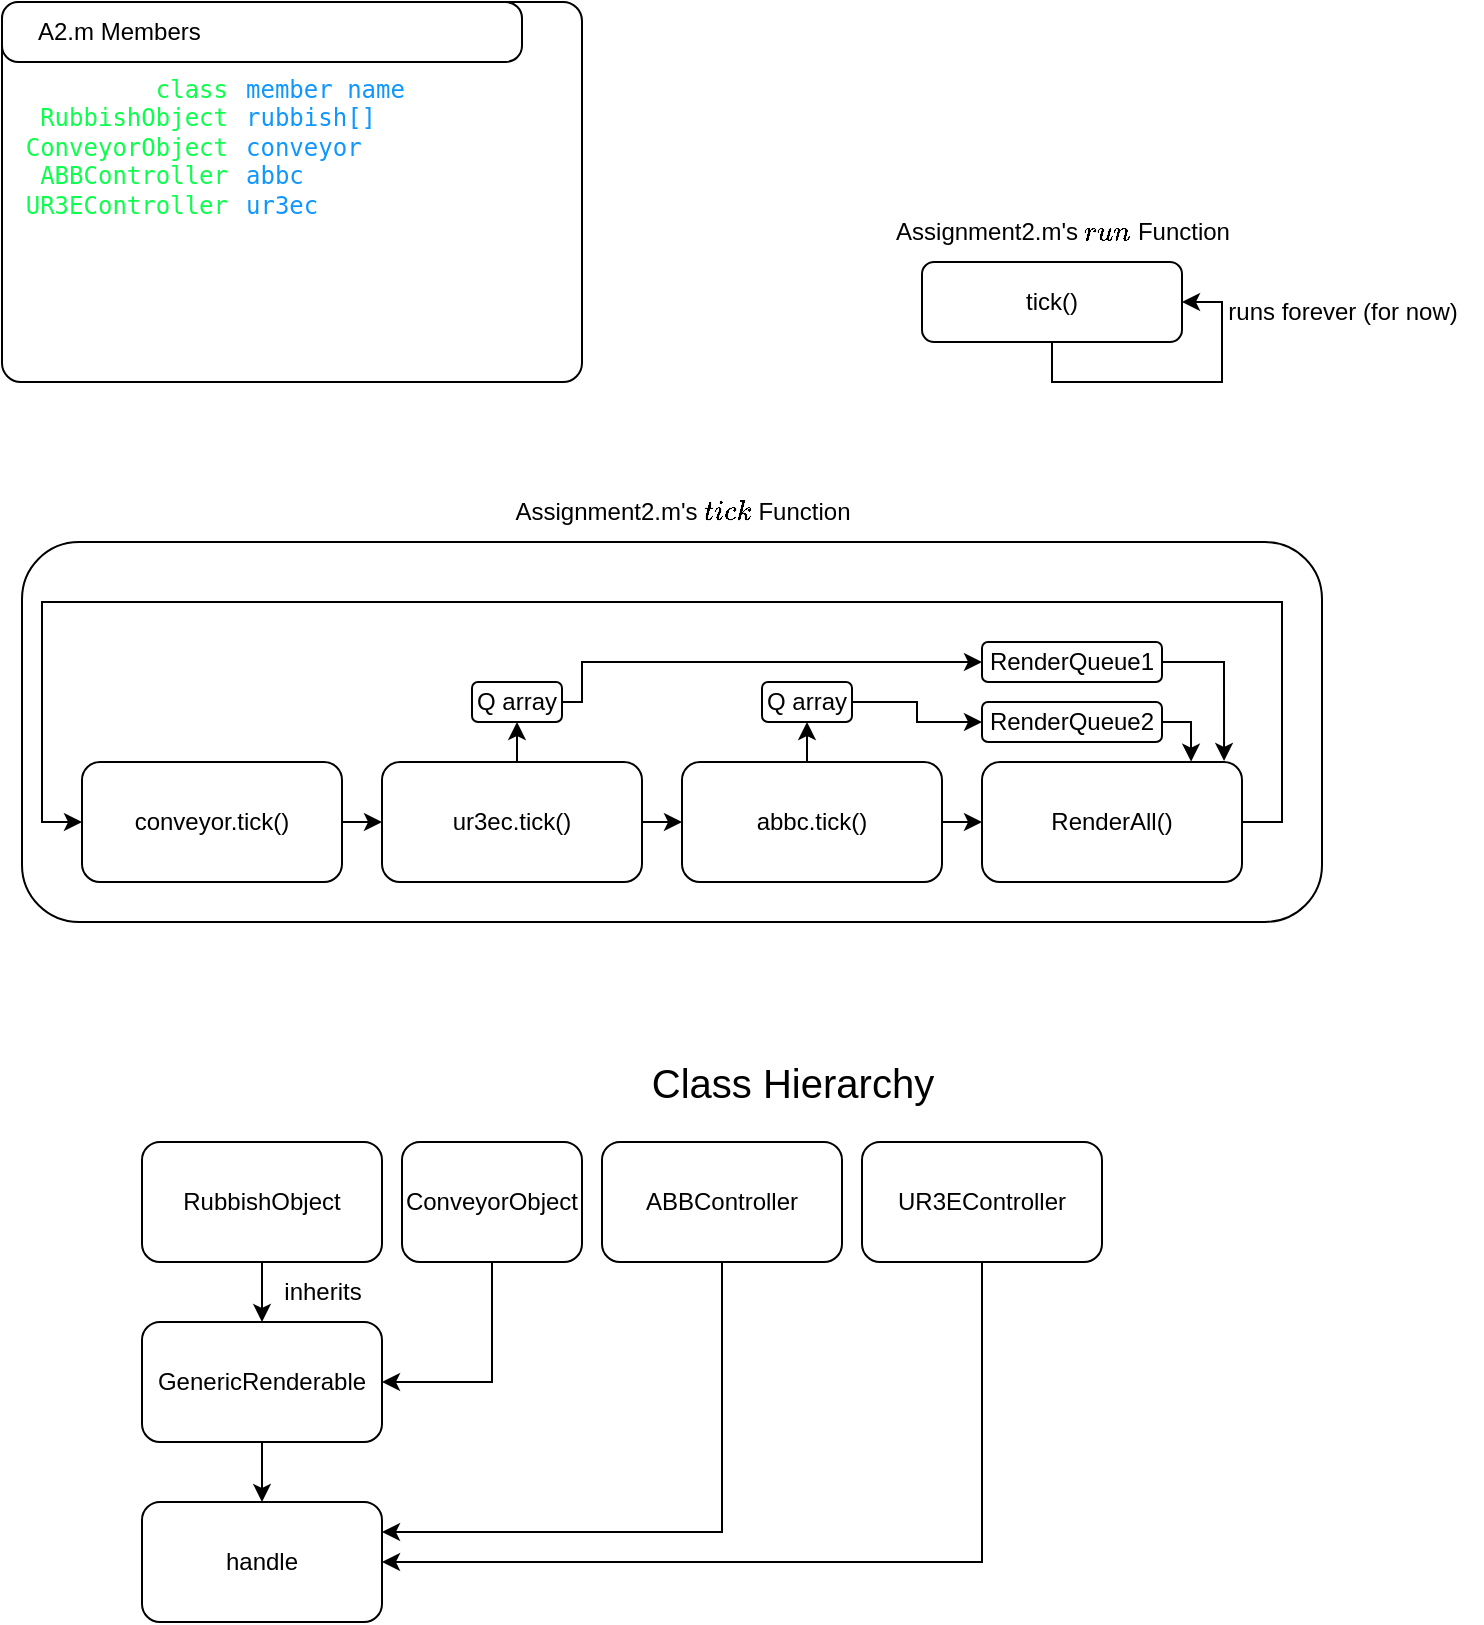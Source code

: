 <mxfile version="24.7.17">
  <diagram name="Page-1" id="f_oSXpMA19RWespZ0-oS">
    <mxGraphModel dx="1619" dy="901" grid="1" gridSize="10" guides="1" tooltips="1" connect="1" arrows="1" fold="1" page="1" pageScale="1" pageWidth="850" pageHeight="1100" math="0" shadow="0">
      <root>
        <mxCell id="0" />
        <mxCell id="1" parent="0" />
        <mxCell id="xGcioNu-X7Z4MWMmt2jp-2" value="" style="rounded=1;whiteSpace=wrap;html=1;" vertex="1" parent="1">
          <mxGeometry x="50" y="310" width="650" height="190" as="geometry" />
        </mxCell>
        <mxCell id="xGcioNu-X7Z4MWMmt2jp-3" value="tick()" style="rounded=1;whiteSpace=wrap;html=1;" vertex="1" parent="1">
          <mxGeometry x="500" y="170" width="130" height="40" as="geometry" />
        </mxCell>
        <mxCell id="xGcioNu-X7Z4MWMmt2jp-4" value="Assignment2.m&#39;s `run` Function" style="text;html=1;align=center;verticalAlign=middle;resizable=0;points=[];autosize=1;strokeColor=none;fillColor=none;" vertex="1" parent="1">
          <mxGeometry x="475" y="140" width="190" height="30" as="geometry" />
        </mxCell>
        <mxCell id="xGcioNu-X7Z4MWMmt2jp-5" style="edgeStyle=orthogonalEdgeStyle;rounded=0;orthogonalLoop=1;jettySize=auto;html=1;exitX=0.5;exitY=1;exitDx=0;exitDy=0;entryX=1;entryY=0.5;entryDx=0;entryDy=0;" edge="1" parent="1" source="xGcioNu-X7Z4MWMmt2jp-3" target="xGcioNu-X7Z4MWMmt2jp-3">
          <mxGeometry relative="1" as="geometry" />
        </mxCell>
        <mxCell id="xGcioNu-X7Z4MWMmt2jp-6" value="runs forever (for now)" style="text;html=1;align=center;verticalAlign=middle;resizable=0;points=[];autosize=1;strokeColor=none;fillColor=none;" vertex="1" parent="1">
          <mxGeometry x="640" y="180" width="140" height="30" as="geometry" />
        </mxCell>
        <mxCell id="xGcioNu-X7Z4MWMmt2jp-7" value="Assignment2.m&#39;s `tick` Function" style="text;html=1;align=center;verticalAlign=middle;resizable=0;points=[];autosize=1;strokeColor=none;fillColor=none;" vertex="1" parent="1">
          <mxGeometry x="285" y="280" width="190" height="30" as="geometry" />
        </mxCell>
        <mxCell id="xGcioNu-X7Z4MWMmt2jp-41" style="edgeStyle=orthogonalEdgeStyle;rounded=0;orthogonalLoop=1;jettySize=auto;html=1;exitX=1;exitY=0.5;exitDx=0;exitDy=0;entryX=0;entryY=0.5;entryDx=0;entryDy=0;" edge="1" parent="1" source="xGcioNu-X7Z4MWMmt2jp-8" target="xGcioNu-X7Z4MWMmt2jp-39">
          <mxGeometry relative="1" as="geometry" />
        </mxCell>
        <mxCell id="xGcioNu-X7Z4MWMmt2jp-8" value="conveyor.tick()" style="rounded=1;whiteSpace=wrap;html=1;" vertex="1" parent="1">
          <mxGeometry x="80" y="420" width="130" height="60" as="geometry" />
        </mxCell>
        <mxCell id="xGcioNu-X7Z4MWMmt2jp-14" style="edgeStyle=orthogonalEdgeStyle;rounded=0;orthogonalLoop=1;jettySize=auto;html=1;exitX=0.5;exitY=1;exitDx=0;exitDy=0;entryX=0.5;entryY=0;entryDx=0;entryDy=0;" edge="1" parent="1" source="xGcioNu-X7Z4MWMmt2jp-9" target="xGcioNu-X7Z4MWMmt2jp-12">
          <mxGeometry relative="1" as="geometry" />
        </mxCell>
        <mxCell id="xGcioNu-X7Z4MWMmt2jp-9" value="&lt;div&gt;RubbishObject&lt;/div&gt;" style="rounded=1;whiteSpace=wrap;html=1;" vertex="1" parent="1">
          <mxGeometry x="110" y="610" width="120" height="60" as="geometry" />
        </mxCell>
        <mxCell id="xGcioNu-X7Z4MWMmt2jp-10" value="Class Hierarchy" style="text;html=1;align=center;verticalAlign=middle;resizable=0;points=[];autosize=1;strokeColor=none;fillColor=none;fontSize=20;" vertex="1" parent="1">
          <mxGeometry x="355" y="560" width="160" height="40" as="geometry" />
        </mxCell>
        <mxCell id="xGcioNu-X7Z4MWMmt2jp-27" style="edgeStyle=orthogonalEdgeStyle;rounded=0;orthogonalLoop=1;jettySize=auto;html=1;exitX=0.5;exitY=1;exitDx=0;exitDy=0;entryX=0.5;entryY=0;entryDx=0;entryDy=0;" edge="1" parent="1" source="xGcioNu-X7Z4MWMmt2jp-12" target="xGcioNu-X7Z4MWMmt2jp-25">
          <mxGeometry relative="1" as="geometry" />
        </mxCell>
        <mxCell id="xGcioNu-X7Z4MWMmt2jp-12" value="GenericRenderable" style="rounded=1;whiteSpace=wrap;html=1;" vertex="1" parent="1">
          <mxGeometry x="110" y="700" width="120" height="60" as="geometry" />
        </mxCell>
        <mxCell id="xGcioNu-X7Z4MWMmt2jp-31" style="edgeStyle=orthogonalEdgeStyle;rounded=0;orthogonalLoop=1;jettySize=auto;html=1;exitX=0.5;exitY=1;exitDx=0;exitDy=0;entryX=1;entryY=0.25;entryDx=0;entryDy=0;" edge="1" parent="1" source="xGcioNu-X7Z4MWMmt2jp-13" target="xGcioNu-X7Z4MWMmt2jp-25">
          <mxGeometry relative="1" as="geometry" />
        </mxCell>
        <mxCell id="xGcioNu-X7Z4MWMmt2jp-13" value="ABBController" style="rounded=1;whiteSpace=wrap;html=1;" vertex="1" parent="1">
          <mxGeometry x="340" y="610" width="120" height="60" as="geometry" />
        </mxCell>
        <mxCell id="xGcioNu-X7Z4MWMmt2jp-15" value="inherits" style="text;html=1;align=center;verticalAlign=middle;resizable=0;points=[];autosize=1;strokeColor=none;fillColor=none;" vertex="1" parent="1">
          <mxGeometry x="170" y="670" width="60" height="30" as="geometry" />
        </mxCell>
        <mxCell id="xGcioNu-X7Z4MWMmt2jp-17" style="edgeStyle=orthogonalEdgeStyle;rounded=0;orthogonalLoop=1;jettySize=auto;html=1;exitX=0.5;exitY=1;exitDx=0;exitDy=0;entryX=1;entryY=0.5;entryDx=0;entryDy=0;" edge="1" parent="1" source="xGcioNu-X7Z4MWMmt2jp-16" target="xGcioNu-X7Z4MWMmt2jp-12">
          <mxGeometry relative="1" as="geometry" />
        </mxCell>
        <mxCell id="xGcioNu-X7Z4MWMmt2jp-16" value="ConveyorObject" style="rounded=1;whiteSpace=wrap;html=1;" vertex="1" parent="1">
          <mxGeometry x="240" y="610" width="90" height="60" as="geometry" />
        </mxCell>
        <mxCell id="xGcioNu-X7Z4MWMmt2jp-25" value="handle" style="rounded=1;whiteSpace=wrap;html=1;" vertex="1" parent="1">
          <mxGeometry x="110" y="790" width="120" height="60" as="geometry" />
        </mxCell>
        <mxCell id="xGcioNu-X7Z4MWMmt2jp-35" style="edgeStyle=orthogonalEdgeStyle;rounded=0;orthogonalLoop=1;jettySize=auto;html=1;exitX=0.5;exitY=1;exitDx=0;exitDy=0;entryX=1;entryY=0.5;entryDx=0;entryDy=0;" edge="1" parent="1" source="xGcioNu-X7Z4MWMmt2jp-34" target="xGcioNu-X7Z4MWMmt2jp-25">
          <mxGeometry relative="1" as="geometry" />
        </mxCell>
        <mxCell id="xGcioNu-X7Z4MWMmt2jp-34" value="UR3EController" style="rounded=1;whiteSpace=wrap;html=1;" vertex="1" parent="1">
          <mxGeometry x="470" y="610" width="120" height="60" as="geometry" />
        </mxCell>
        <mxCell id="xGcioNu-X7Z4MWMmt2jp-42" style="edgeStyle=orthogonalEdgeStyle;rounded=0;orthogonalLoop=1;jettySize=auto;html=1;exitX=1;exitY=0.5;exitDx=0;exitDy=0;entryX=0;entryY=0.5;entryDx=0;entryDy=0;" edge="1" parent="1" source="xGcioNu-X7Z4MWMmt2jp-39" target="xGcioNu-X7Z4MWMmt2jp-40">
          <mxGeometry relative="1" as="geometry" />
        </mxCell>
        <mxCell id="xGcioNu-X7Z4MWMmt2jp-54" style="edgeStyle=orthogonalEdgeStyle;rounded=0;orthogonalLoop=1;jettySize=auto;html=1;exitX=0.5;exitY=0;exitDx=0;exitDy=0;entryX=0.5;entryY=1;entryDx=0;entryDy=0;" edge="1" parent="1" source="xGcioNu-X7Z4MWMmt2jp-39" target="xGcioNu-X7Z4MWMmt2jp-51">
          <mxGeometry relative="1" as="geometry" />
        </mxCell>
        <mxCell id="xGcioNu-X7Z4MWMmt2jp-39" value="ur3ec.tick()" style="rounded=1;whiteSpace=wrap;html=1;" vertex="1" parent="1">
          <mxGeometry x="230" y="420" width="130" height="60" as="geometry" />
        </mxCell>
        <mxCell id="xGcioNu-X7Z4MWMmt2jp-56" style="edgeStyle=orthogonalEdgeStyle;rounded=0;orthogonalLoop=1;jettySize=auto;html=1;exitX=0.5;exitY=0;exitDx=0;exitDy=0;entryX=0.5;entryY=1;entryDx=0;entryDy=0;" edge="1" parent="1" source="xGcioNu-X7Z4MWMmt2jp-40" target="xGcioNu-X7Z4MWMmt2jp-55">
          <mxGeometry relative="1" as="geometry" />
        </mxCell>
        <mxCell id="xGcioNu-X7Z4MWMmt2jp-58" style="edgeStyle=orthogonalEdgeStyle;rounded=0;orthogonalLoop=1;jettySize=auto;html=1;exitX=1;exitY=0.5;exitDx=0;exitDy=0;entryX=0;entryY=0.5;entryDx=0;entryDy=0;" edge="1" parent="1" source="xGcioNu-X7Z4MWMmt2jp-40" target="xGcioNu-X7Z4MWMmt2jp-57">
          <mxGeometry relative="1" as="geometry" />
        </mxCell>
        <mxCell id="xGcioNu-X7Z4MWMmt2jp-40" value="abbc.tick()" style="rounded=1;whiteSpace=wrap;html=1;" vertex="1" parent="1">
          <mxGeometry x="380" y="420" width="130" height="60" as="geometry" />
        </mxCell>
        <mxCell id="xGcioNu-X7Z4MWMmt2jp-43" value="&amp;nbsp;" style="text;whiteSpace=wrap;html=1;" vertex="1" parent="1">
          <mxGeometry x="340" y="390" width="40" height="40" as="geometry" />
        </mxCell>
        <mxCell id="xGcioNu-X7Z4MWMmt2jp-70" style="edgeStyle=orthogonalEdgeStyle;rounded=0;orthogonalLoop=1;jettySize=auto;html=1;exitX=1;exitY=0.5;exitDx=0;exitDy=0;entryX=0;entryY=0.5;entryDx=0;entryDy=0;" edge="1" parent="1" source="xGcioNu-X7Z4MWMmt2jp-51" target="xGcioNu-X7Z4MWMmt2jp-64">
          <mxGeometry relative="1" as="geometry">
            <Array as="points">
              <mxPoint x="330" y="390" />
              <mxPoint x="330" y="370" />
            </Array>
          </mxGeometry>
        </mxCell>
        <mxCell id="xGcioNu-X7Z4MWMmt2jp-51" value="Q array" style="rounded=1;whiteSpace=wrap;html=1;" vertex="1" parent="1">
          <mxGeometry x="275" y="380" width="45" height="20" as="geometry" />
        </mxCell>
        <mxCell id="xGcioNu-X7Z4MWMmt2jp-69" style="edgeStyle=orthogonalEdgeStyle;rounded=0;orthogonalLoop=1;jettySize=auto;html=1;exitX=1;exitY=0.5;exitDx=0;exitDy=0;entryX=0;entryY=0.5;entryDx=0;entryDy=0;" edge="1" parent="1" source="xGcioNu-X7Z4MWMmt2jp-55" target="xGcioNu-X7Z4MWMmt2jp-65">
          <mxGeometry relative="1" as="geometry" />
        </mxCell>
        <mxCell id="xGcioNu-X7Z4MWMmt2jp-55" value="Q array" style="rounded=1;whiteSpace=wrap;html=1;" vertex="1" parent="1">
          <mxGeometry x="420" y="380" width="45" height="20" as="geometry" />
        </mxCell>
        <mxCell id="xGcioNu-X7Z4MWMmt2jp-60" style="edgeStyle=orthogonalEdgeStyle;rounded=0;orthogonalLoop=1;jettySize=auto;html=1;exitX=1;exitY=0.5;exitDx=0;exitDy=0;entryX=0;entryY=0.5;entryDx=0;entryDy=0;" edge="1" parent="1" source="xGcioNu-X7Z4MWMmt2jp-57" target="xGcioNu-X7Z4MWMmt2jp-8">
          <mxGeometry relative="1" as="geometry">
            <Array as="points">
              <mxPoint x="680" y="450" />
              <mxPoint x="680" y="340" />
              <mxPoint x="60" y="340" />
              <mxPoint x="60" y="450" />
            </Array>
          </mxGeometry>
        </mxCell>
        <mxCell id="xGcioNu-X7Z4MWMmt2jp-57" value="RenderAll()" style="rounded=1;whiteSpace=wrap;html=1;" vertex="1" parent="1">
          <mxGeometry x="530" y="420" width="130" height="60" as="geometry" />
        </mxCell>
        <mxCell id="xGcioNu-X7Z4MWMmt2jp-64" value="RenderQueue1" style="rounded=1;whiteSpace=wrap;html=1;" vertex="1" parent="1">
          <mxGeometry x="530" y="360" width="90" height="20" as="geometry" />
        </mxCell>
        <mxCell id="xGcioNu-X7Z4MWMmt2jp-65" value="RenderQueue2" style="rounded=1;whiteSpace=wrap;html=1;" vertex="1" parent="1">
          <mxGeometry x="530" y="390" width="90" height="20" as="geometry" />
        </mxCell>
        <mxCell id="xGcioNu-X7Z4MWMmt2jp-71" style="edgeStyle=orthogonalEdgeStyle;rounded=0;orthogonalLoop=1;jettySize=auto;html=1;exitX=1;exitY=0.5;exitDx=0;exitDy=0;entryX=0.931;entryY=-0.009;entryDx=0;entryDy=0;entryPerimeter=0;" edge="1" parent="1" source="xGcioNu-X7Z4MWMmt2jp-64" target="xGcioNu-X7Z4MWMmt2jp-57">
          <mxGeometry relative="1" as="geometry" />
        </mxCell>
        <mxCell id="xGcioNu-X7Z4MWMmt2jp-72" style="edgeStyle=orthogonalEdgeStyle;rounded=0;orthogonalLoop=1;jettySize=auto;html=1;exitX=1;exitY=0.5;exitDx=0;exitDy=0;entryX=0.804;entryY=-0.003;entryDx=0;entryDy=0;entryPerimeter=0;" edge="1" parent="1" source="xGcioNu-X7Z4MWMmt2jp-65" target="xGcioNu-X7Z4MWMmt2jp-57">
          <mxGeometry relative="1" as="geometry" />
        </mxCell>
        <mxCell id="xGcioNu-X7Z4MWMmt2jp-74" value="" style="rounded=1;whiteSpace=wrap;html=1;arcSize=5;" vertex="1" parent="1">
          <mxGeometry x="40" y="40" width="290" height="190" as="geometry" />
        </mxCell>
        <mxCell id="xGcioNu-X7Z4MWMmt2jp-75" value="&lt;div align=&quot;left&quot;&gt;&amp;nbsp;&amp;nbsp;&amp;nbsp;&amp;nbsp; A2.m Members&lt;/div&gt;" style="rounded=1;whiteSpace=wrap;html=1;arcSize=27;align=left;" vertex="1" parent="1">
          <mxGeometry x="40" y="40" width="260" height="30" as="geometry" />
        </mxCell>
        <mxCell id="xGcioNu-X7Z4MWMmt2jp-77" value="&lt;div align=&quot;right&quot;&gt;&lt;div&gt;&lt;div&gt;&lt;font&gt;class&lt;br&gt;RubbishObject&lt;br&gt;&lt;/font&gt;&lt;font&gt;ConveyorObject&lt;br&gt;&lt;/font&gt;&lt;font&gt;ABBController&lt;br&gt;&lt;/font&gt;&lt;font&gt;UR3EController&lt;/font&gt;&lt;/div&gt;&lt;/div&gt;&lt;div&gt;&lt;br&gt;&lt;/div&gt;&lt;div&gt;&lt;br&gt;&lt;/div&gt;&lt;/div&gt;" style="text;html=1;align=right;verticalAlign=top;whiteSpace=wrap;rounded=0;fontFamily=monospace;fontColor=#0DFF4D;horizontal=1;" vertex="1" parent="1">
          <mxGeometry x="40" y="70" width="115" height="90" as="geometry" />
        </mxCell>
        <mxCell id="xGcioNu-X7Z4MWMmt2jp-78" value="member name&lt;br&gt;rubbish[]&lt;br&gt;conveyor&lt;br&gt;&lt;div&gt;abbc&lt;/div&gt;&lt;div&gt;ur3ec&lt;br&gt;&lt;/div&gt;" style="text;html=1;align=left;verticalAlign=top;whiteSpace=wrap;rounded=0;fontFamily=monospace;fontColor=#0F97FF;" vertex="1" parent="1">
          <mxGeometry x="160" y="70" width="115" height="90" as="geometry" />
        </mxCell>
      </root>
    </mxGraphModel>
  </diagram>
</mxfile>
